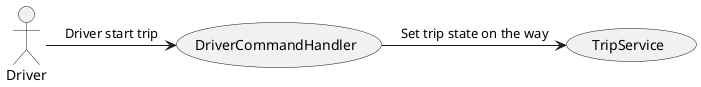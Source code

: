 ﻿@startuml

actor Driver

usecase TripService
usecase DriverCommandHandler

Driver -> DriverCommandHandler : "Driver start trip"
DriverCommandHandler -> TripService : "Set trip state on the way"

@enduml